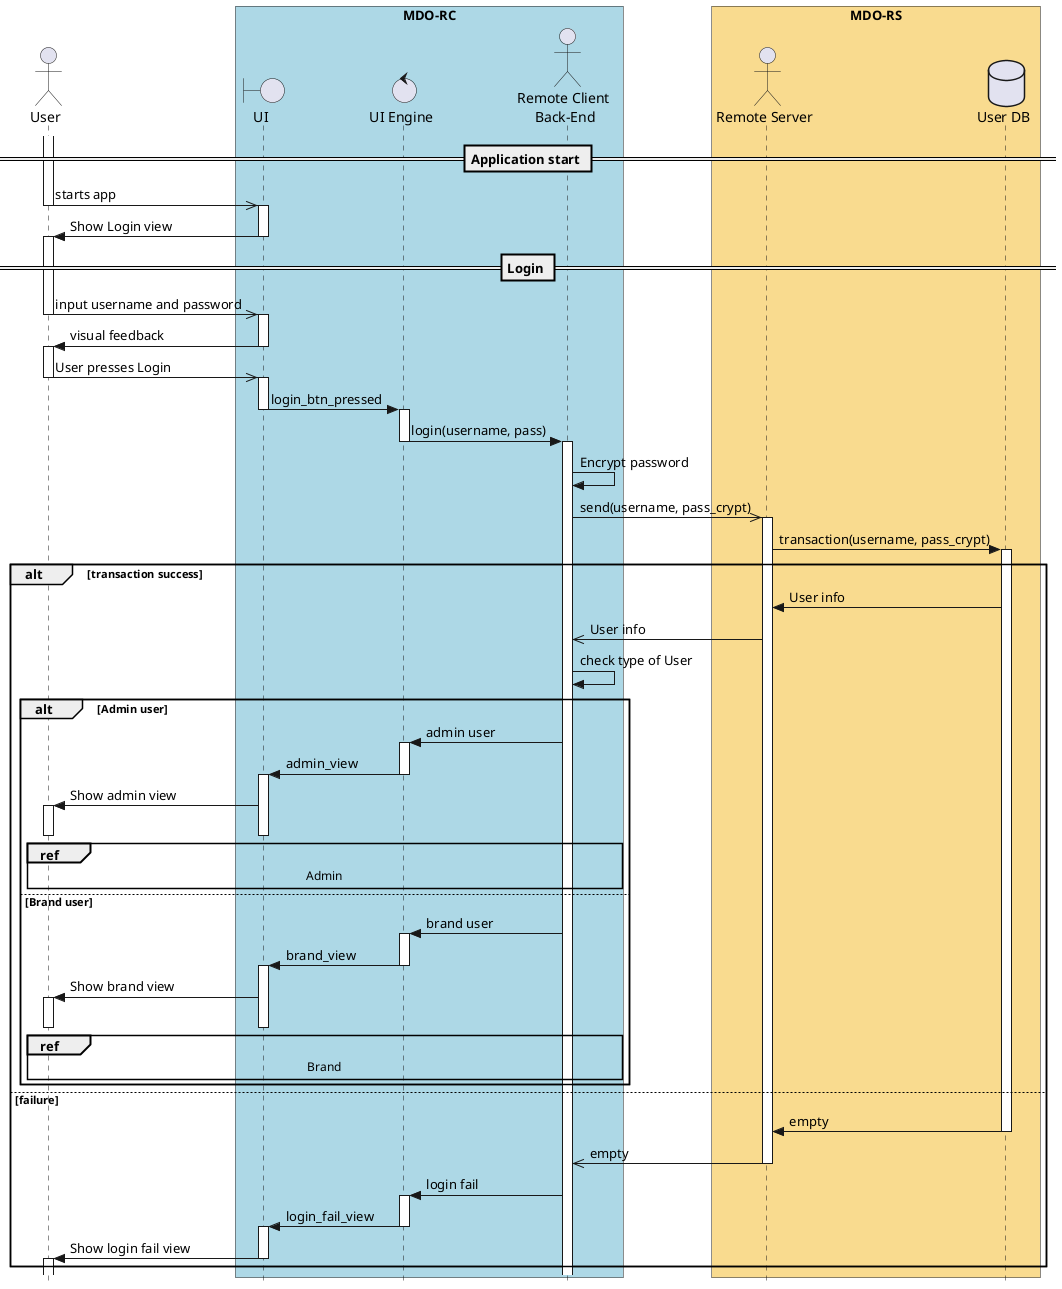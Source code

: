  @startuml
  ' ---------- SETUP ----------------
  ' strict uml style and hide footboxes
  skinparam style strictuml
  hide footbox
  ' for anchors and duration this may be required (uncomment)
  ' !pragma teoz true

  ' ---------- Declaring participants
  ' participant Participant as Foo
  
  actor User
  box "MDO-RC" #LightBlue
  boundary "UI" as UI
  control "UI Engine" as UIE
  actor "Remote Client \nBack-End" as RC
  endbox
  box "MDO-RS" #f9db8f
  actor "Remote Server" as RS
  database "User DB" as UserDB
  endbox
  ' entity      Entity      as Foo4
  ' database    Database    as Foo5
  ' collections Collections as Foo6
  ' queue       Queue       as Foo7

  ' async message
  == Application start ==
  activate User
  User ->> UI: starts app 
  deactivate User
  activate UI
  UI -> User: Show Login view
  deactivate UI
''
  == Login ==
  activate User
  User ->> UI: input username and password
  deactivate User
  activate UI
  UI -> User: visual feedback
  deactivate UI
  activate User
  User ->> UI: User presses Login
''
  deactivate User
  activate UI
  UI -> UIE: login_btn_pressed
  deactivate UI
  activate UIE
  UIE -> RC : login(username, pass)
  deactivate UIE
  activate RC
  RC -> RC : Encrypt password
  RC ->> RS : send(username, pass_crypt)
  activate RS
  RS -> UserDB : transaction(username, pass_crypt)
  activate UserDB
'' DB transaction
  alt transaction success
    UserDB -> RS: User info
    RS ->> RC: User info
    RC -> RC: check type of User
    alt Admin user
      RC -> UIE: admin user
      activate UIE
      UIE -> UI: admin_view
      deactivate UIE
      activate UI
      UI -> User: Show admin view
      activate User
      deactivate UI
      ref over RC, UIE, UI, User: Admin
      deactivate User  
    else Brand user
      RC -> UIE: brand user
      activate UIE
      UIE -> UI: brand_view
      deactivate UIE
      activate UI
      UI -> User: Show brand view
      activate User
      deactivate UI
      deactivate User
      ref over RC, UIE, UI, User: Brand
    end
  else failure
  UserDB -> RS: empty
  deactivate UserDB
  RS ->> RC : empty
  deactivate RS
  RC -> UIE : login fail
  activate UIE
  UIE -> UI : login_fail_view
  deactivate UIE
  activate UI
  UI -> User : Show login fail view
  deactivate UI
  activate User
  deactivate User
  end
''
''  == User Authentication ==
''  alt Admin
''    UIE ->> RC : Send DBs relative to admin
''    RC ->> User : Show Main Menu
''    alt Users
''      User ->> RC : Manage Useres
''      RC ->> UIE : Send changes
''      UIE ->> UIE : Update data
''    else Statistics
''      User ->> RC : Watch Statistics
''      RC ->> User : Show Statistics
''    else Ads To Activate
''      User ->> RC : Download Videos, Accept/Deny Ads
''      RC ->> UIE : Send Changes
''      UIE ->> UIE : Update data
''    else Logout
''      User ->> RC : Logout
''      RC ->> RC : Quit
''    end
'    
''  else Brand
''    UIE ->> RC : Sends DBs relative to the brand 
''    RC ->> User : Show Main Menu
''    alt Notifications
''      User ->> RC : See notifications
''      RC ->> User : Show notifications
''    else Rented
''      User ->> RC : See Rented Ads
''      RC ->> User : Show statistics of Rented Ads
''    else To Rent
''      User ->> RC : Upload Videos, choose conditions and fragrancy
''      RC ->> UIE : Send Changes
''      UIE ->> UIE : Update data
''    else Logoudat
''      User ->> RC : Logout
''      RC ->> RC : Quit
''    end
''  end

' =========================== ZE das couves ==============================='
'  LS -> UIE: show Image Filter view
'  UIE -> User: visual feedback
'  ref over User, GRE, UIE, LS: Image Filter
' -------
'    else Take Pic
'    LS -> UIE: show Pic view
'    UIE -> User: visual feedback
'    ref over User, GRE, UIE, LS: Picture mode
' -------
'    else Create GIF
'    LS -> UIE: show GIF view
'    UIE -> User: visual feedback
'    ref over User, GRE, UIE, LS: GIF mode
'    '' LS -> LS: process gesture \ncallback
'    '' LS -> UIE: provide output
'    '' UIE -> User: visual feedback
'    ' end alt
'    end 
' end par
'  end
		

  @enduml
